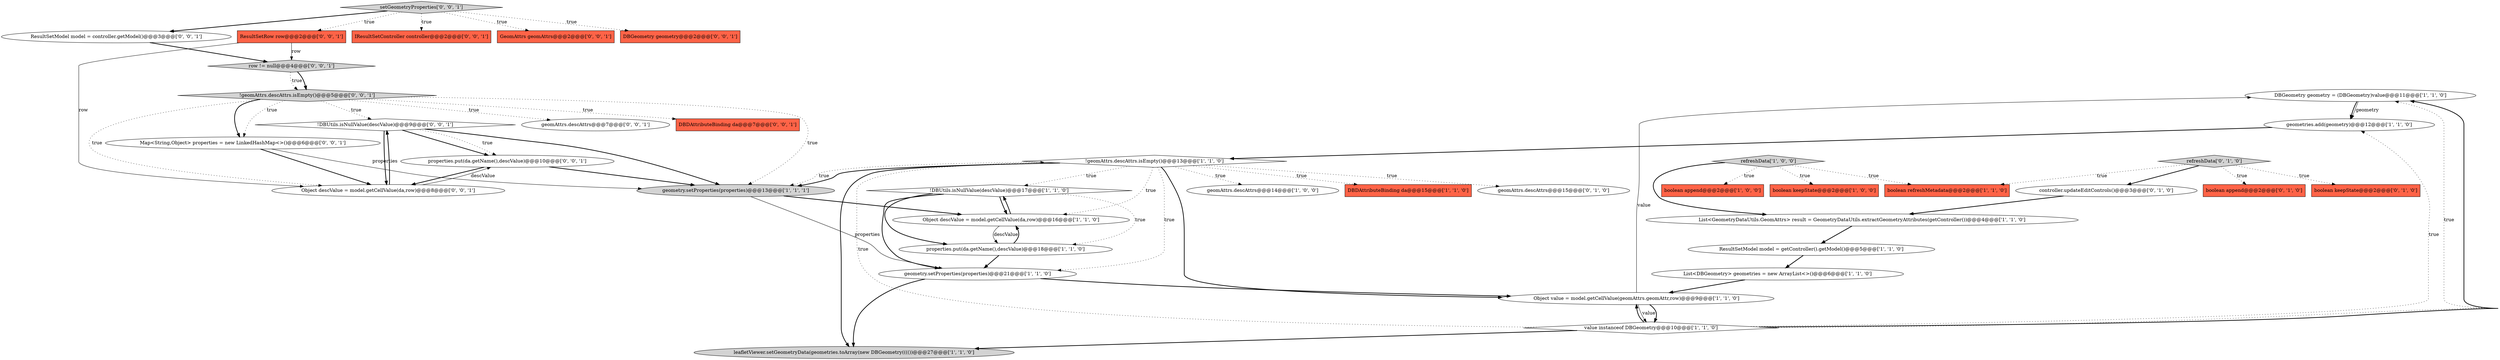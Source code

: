 digraph {
10 [style = filled, label = "DBGeometry geometry = (DBGeometry)value@@@11@@@['1', '1', '0']", fillcolor = white, shape = ellipse image = "AAA0AAABBB1BBB"];
16 [style = filled, label = "boolean refreshMetadata@@@2@@@['1', '1', '0']", fillcolor = tomato, shape = box image = "AAA0AAABBB1BBB"];
27 [style = filled, label = "!DBUtils.isNullValue(descValue)@@@9@@@['0', '0', '1']", fillcolor = white, shape = diamond image = "AAA0AAABBB3BBB"];
28 [style = filled, label = "ResultSetRow row@@@2@@@['0', '0', '1']", fillcolor = tomato, shape = box image = "AAA0AAABBB3BBB"];
7 [style = filled, label = "boolean append@@@2@@@['1', '0', '0']", fillcolor = tomato, shape = box image = "AAA0AAABBB1BBB"];
17 [style = filled, label = "leafletViewer.setGeometryData(geometries.toArray(new DBGeometry(((())@@@27@@@['1', '1', '0']", fillcolor = lightgray, shape = ellipse image = "AAA0AAABBB1BBB"];
5 [style = filled, label = "!DBUtils.isNullValue(descValue)@@@17@@@['1', '1', '0']", fillcolor = white, shape = diamond image = "AAA0AAABBB1BBB"];
22 [style = filled, label = "boolean append@@@2@@@['0', '1', '0']", fillcolor = tomato, shape = box image = "AAA0AAABBB2BBB"];
29 [style = filled, label = "ResultSetModel model = controller.getModel()@@@3@@@['0', '0', '1']", fillcolor = white, shape = ellipse image = "AAA0AAABBB3BBB"];
20 [style = filled, label = "refreshData['0', '1', '0']", fillcolor = lightgray, shape = diamond image = "AAA0AAABBB2BBB"];
11 [style = filled, label = "geometry.setProperties(properties)@@@21@@@['1', '1', '0']", fillcolor = white, shape = ellipse image = "AAA0AAABBB1BBB"];
13 [style = filled, label = "geometries.add(geometry)@@@12@@@['1', '1', '0']", fillcolor = white, shape = ellipse image = "AAA0AAABBB1BBB"];
24 [style = filled, label = "controller.updateEditControls()@@@3@@@['0', '1', '0']", fillcolor = white, shape = ellipse image = "AAA1AAABBB2BBB"];
0 [style = filled, label = "geomAttrs.descAttrs@@@14@@@['1', '0', '0']", fillcolor = white, shape = ellipse image = "AAA0AAABBB1BBB"];
2 [style = filled, label = "refreshData['1', '0', '0']", fillcolor = lightgray, shape = diamond image = "AAA0AAABBB1BBB"];
19 [style = filled, label = "Object value = model.getCellValue(geomAttrs.geomAttr,row)@@@9@@@['1', '1', '0']", fillcolor = white, shape = ellipse image = "AAA0AAABBB1BBB"];
23 [style = filled, label = "boolean keepState@@@2@@@['0', '1', '0']", fillcolor = tomato, shape = box image = "AAA0AAABBB2BBB"];
25 [style = filled, label = "geomAttrs.descAttrs@@@7@@@['0', '0', '1']", fillcolor = white, shape = ellipse image = "AAA0AAABBB3BBB"];
14 [style = filled, label = "List<DBGeometry> geometries = new ArrayList<>()@@@6@@@['1', '1', '0']", fillcolor = white, shape = ellipse image = "AAA0AAABBB1BBB"];
34 [style = filled, label = "IResultSetController controller@@@2@@@['0', '0', '1']", fillcolor = tomato, shape = box image = "AAA0AAABBB3BBB"];
8 [style = filled, label = "geometry.setProperties(properties)@@@13@@@['1', '1', '1']", fillcolor = lightgray, shape = ellipse image = "AAA0AAABBB1BBB"];
31 [style = filled, label = "GeomAttrs geomAttrs@@@2@@@['0', '0', '1']", fillcolor = tomato, shape = box image = "AAA0AAABBB3BBB"];
15 [style = filled, label = "value instanceof DBGeometry@@@10@@@['1', '1', '0']", fillcolor = white, shape = diamond image = "AAA0AAABBB1BBB"];
4 [style = filled, label = "ResultSetModel model = getController().getModel()@@@5@@@['1', '1', '0']", fillcolor = white, shape = ellipse image = "AAA0AAABBB1BBB"];
33 [style = filled, label = "!geomAttrs.descAttrs.isEmpty()@@@5@@@['0', '0', '1']", fillcolor = lightgray, shape = diamond image = "AAA0AAABBB3BBB"];
1 [style = filled, label = "Object descValue = model.getCellValue(da,row)@@@16@@@['1', '1', '0']", fillcolor = white, shape = ellipse image = "AAA0AAABBB1BBB"];
3 [style = filled, label = "DBDAttributeBinding da@@@15@@@['1', '1', '0']", fillcolor = tomato, shape = box image = "AAA0AAABBB1BBB"];
9 [style = filled, label = "boolean keepState@@@2@@@['1', '0', '0']", fillcolor = tomato, shape = box image = "AAA0AAABBB1BBB"];
21 [style = filled, label = "geomAttrs.descAttrs@@@15@@@['0', '1', '0']", fillcolor = white, shape = ellipse image = "AAA0AAABBB2BBB"];
37 [style = filled, label = "properties.put(da.getName(),descValue)@@@10@@@['0', '0', '1']", fillcolor = white, shape = ellipse image = "AAA0AAABBB3BBB"];
30 [style = filled, label = "DBGeometry geometry@@@2@@@['0', '0', '1']", fillcolor = tomato, shape = box image = "AAA0AAABBB3BBB"];
12 [style = filled, label = "List<GeometryDataUtils.GeomAttrs> result = GeometryDataUtils.extractGeometryAttributes(getController())@@@4@@@['1', '1', '0']", fillcolor = white, shape = ellipse image = "AAA0AAABBB1BBB"];
6 [style = filled, label = "!geomAttrs.descAttrs.isEmpty()@@@13@@@['1', '1', '0']", fillcolor = white, shape = diamond image = "AAA0AAABBB1BBB"];
18 [style = filled, label = "properties.put(da.getName(),descValue)@@@18@@@['1', '1', '0']", fillcolor = white, shape = ellipse image = "AAA0AAABBB1BBB"];
38 [style = filled, label = "DBDAttributeBinding da@@@7@@@['0', '0', '1']", fillcolor = tomato, shape = box image = "AAA0AAABBB3BBB"];
36 [style = filled, label = "row != null@@@4@@@['0', '0', '1']", fillcolor = lightgray, shape = diamond image = "AAA0AAABBB3BBB"];
26 [style = filled, label = "Object descValue = model.getCellValue(da,row)@@@8@@@['0', '0', '1']", fillcolor = white, shape = ellipse image = "AAA0AAABBB3BBB"];
32 [style = filled, label = "setGeometryProperties['0', '0', '1']", fillcolor = lightgray, shape = diamond image = "AAA0AAABBB3BBB"];
35 [style = filled, label = "Map<String,Object> properties = new LinkedHashMap<>()@@@6@@@['0', '0', '1']", fillcolor = white, shape = ellipse image = "AAA0AAABBB3BBB"];
15->13 [style = dotted, label="true"];
5->18 [style = dotted, label="true"];
33->38 [style = dotted, label="true"];
35->8 [style = solid, label="properties"];
5->1 [style = bold, label=""];
2->9 [style = dotted, label="true"];
12->4 [style = bold, label=""];
32->31 [style = dotted, label="true"];
13->6 [style = bold, label=""];
19->15 [style = solid, label="value"];
19->15 [style = bold, label=""];
6->1 [style = dotted, label="true"];
15->19 [style = bold, label=""];
32->30 [style = dotted, label="true"];
6->17 [style = bold, label=""];
27->37 [style = bold, label=""];
14->19 [style = bold, label=""];
37->26 [style = bold, label=""];
6->19 [style = bold, label=""];
11->17 [style = bold, label=""];
29->36 [style = bold, label=""];
26->27 [style = bold, label=""];
6->8 [style = bold, label=""];
8->11 [style = solid, label="properties"];
1->18 [style = solid, label="descValue"];
15->6 [style = dotted, label="true"];
2->7 [style = dotted, label="true"];
2->16 [style = dotted, label="true"];
15->10 [style = dotted, label="true"];
20->16 [style = dotted, label="true"];
20->23 [style = dotted, label="true"];
6->0 [style = dotted, label="true"];
8->1 [style = bold, label=""];
27->8 [style = bold, label=""];
28->26 [style = solid, label="row"];
33->35 [style = bold, label=""];
26->37 [style = solid, label="descValue"];
6->8 [style = dotted, label="true"];
6->5 [style = dotted, label="true"];
32->28 [style = dotted, label="true"];
10->13 [style = solid, label="geometry"];
33->25 [style = dotted, label="true"];
10->13 [style = bold, label=""];
5->11 [style = bold, label=""];
19->10 [style = solid, label="value"];
11->19 [style = bold, label=""];
33->35 [style = dotted, label="true"];
32->34 [style = dotted, label="true"];
27->26 [style = bold, label=""];
20->22 [style = dotted, label="true"];
36->33 [style = dotted, label="true"];
33->8 [style = dotted, label="true"];
5->18 [style = bold, label=""];
6->3 [style = dotted, label="true"];
4->14 [style = bold, label=""];
20->24 [style = bold, label=""];
36->33 [style = bold, label=""];
6->21 [style = dotted, label="true"];
33->26 [style = dotted, label="true"];
18->1 [style = bold, label=""];
24->12 [style = bold, label=""];
28->36 [style = solid, label="row"];
37->8 [style = bold, label=""];
32->29 [style = bold, label=""];
35->26 [style = bold, label=""];
15->10 [style = bold, label=""];
27->37 [style = dotted, label="true"];
18->11 [style = bold, label=""];
2->12 [style = bold, label=""];
33->27 [style = dotted, label="true"];
6->11 [style = dotted, label="true"];
1->5 [style = bold, label=""];
15->17 [style = bold, label=""];
}
